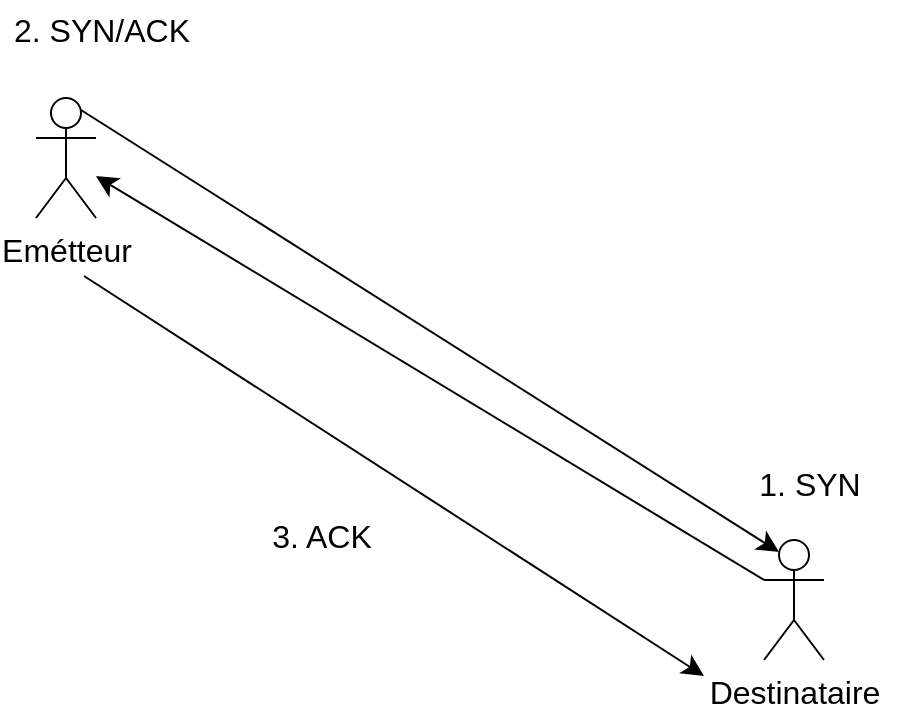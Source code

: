 <mxfile version="22.1.18" type="github">
  <diagram name="Page-1" id="FRCJ60mEw9r1AeQKk34K">
    <mxGraphModel dx="1434" dy="942" grid="0" gridSize="10" guides="1" tooltips="1" connect="1" arrows="1" fold="1" page="0" pageScale="1" pageWidth="827" pageHeight="1169" math="0" shadow="0">
      <root>
        <mxCell id="0" />
        <mxCell id="1" parent="0" />
        <mxCell id="YQ7KwbjiqyH2H7mFRkrR-1" value="Emétteur" style="shape=umlActor;verticalLabelPosition=bottom;verticalAlign=top;html=1;outlineConnect=0;fontSize=16;" vertex="1" parent="1">
          <mxGeometry x="-65" y="5" width="30" height="60" as="geometry" />
        </mxCell>
        <mxCell id="YQ7KwbjiqyH2H7mFRkrR-2" value="Destinataire" style="shape=umlActor;verticalLabelPosition=bottom;verticalAlign=top;html=1;outlineConnect=0;fontSize=16;" vertex="1" parent="1">
          <mxGeometry x="299" y="226" width="30" height="60" as="geometry" />
        </mxCell>
        <mxCell id="YQ7KwbjiqyH2H7mFRkrR-5" value="" style="endArrow=classic;html=1;rounded=0;fontSize=12;startSize=8;endSize=8;curved=1;entryX=0.25;entryY=0.1;entryDx=0;entryDy=0;entryPerimeter=0;exitX=0.75;exitY=0.1;exitDx=0;exitDy=0;exitPerimeter=0;" edge="1" parent="1" source="YQ7KwbjiqyH2H7mFRkrR-1" target="YQ7KwbjiqyH2H7mFRkrR-2">
          <mxGeometry width="50" height="50" relative="1" as="geometry">
            <mxPoint x="-31" y="10" as="sourcePoint" />
            <mxPoint x="225" y="175" as="targetPoint" />
          </mxGeometry>
        </mxCell>
        <mxCell id="YQ7KwbjiqyH2H7mFRkrR-6" value="" style="endArrow=classic;html=1;rounded=0;fontSize=12;startSize=8;endSize=8;curved=1;exitX=0;exitY=0.333;exitDx=0;exitDy=0;exitPerimeter=0;" edge="1" parent="1" source="YQ7KwbjiqyH2H7mFRkrR-2" target="YQ7KwbjiqyH2H7mFRkrR-1">
          <mxGeometry width="50" height="50" relative="1" as="geometry">
            <mxPoint x="291" y="289" as="sourcePoint" />
            <mxPoint x="-27" y="43" as="targetPoint" />
          </mxGeometry>
        </mxCell>
        <mxCell id="YQ7KwbjiqyH2H7mFRkrR-8" value="" style="endArrow=classic;html=1;rounded=0;fontSize=12;startSize=8;endSize=8;curved=1;" edge="1" parent="1">
          <mxGeometry width="50" height="50" relative="1" as="geometry">
            <mxPoint x="-41" y="94" as="sourcePoint" />
            <mxPoint x="269" y="294" as="targetPoint" />
          </mxGeometry>
        </mxCell>
        <mxCell id="YQ7KwbjiqyH2H7mFRkrR-9" value="2. SYN/ACK" style="text;strokeColor=none;fillColor=none;html=1;align=center;verticalAlign=middle;whiteSpace=wrap;rounded=0;fontSize=16;" vertex="1" parent="1">
          <mxGeometry x="-80" y="-44" width="96" height="30" as="geometry" />
        </mxCell>
        <mxCell id="YQ7KwbjiqyH2H7mFRkrR-10" value="1. SYN" style="text;strokeColor=none;fillColor=none;html=1;align=center;verticalAlign=middle;whiteSpace=wrap;rounded=0;fontSize=16;" vertex="1" parent="1">
          <mxGeometry x="274" y="183" width="96" height="30" as="geometry" />
        </mxCell>
        <mxCell id="YQ7KwbjiqyH2H7mFRkrR-11" value="3. ACK" style="text;strokeColor=none;fillColor=none;html=1;align=center;verticalAlign=middle;whiteSpace=wrap;rounded=0;fontSize=16;" vertex="1" parent="1">
          <mxGeometry x="30" y="209" width="96" height="30" as="geometry" />
        </mxCell>
      </root>
    </mxGraphModel>
  </diagram>
</mxfile>
